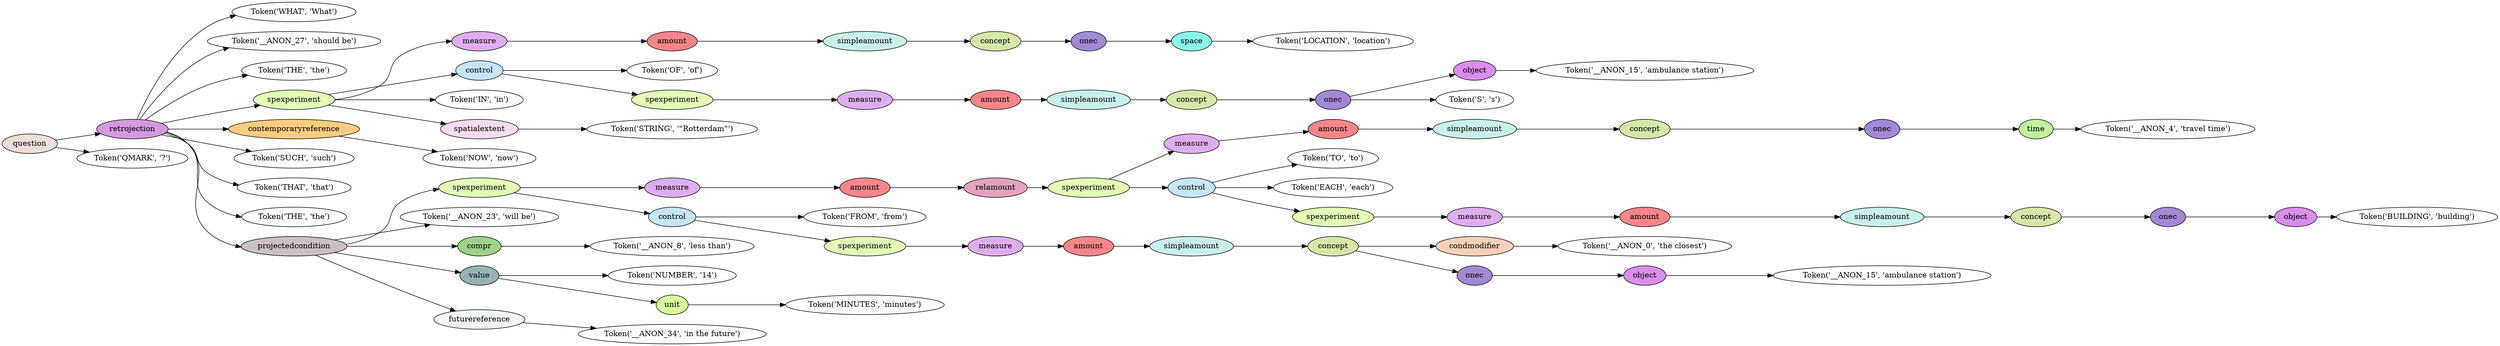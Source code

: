 digraph G {
rankdir=LR;
0 [label="Token('WHAT', 'What')"];
1 [label="Token('__ANON_27', 'should be')"];
2 [label="Token('THE', 'the')"];
3 [label="Token('LOCATION', 'location')"];
4 [fillcolor="#8afaea", label=space, style=filled];
4 -> 3;
5 [fillcolor="#a388d5", label=onec, style=filled];
5 -> 4;
6 [fillcolor="#d5e8a8", label=concept, style=filled];
6 -> 5;
7 [fillcolor="#c9f1ec", label=simpleamount, style=filled];
7 -> 6;
8 [fillcolor="#f6868a", label=amount, style=filled];
8 -> 7;
9 [fillcolor="#deaef0", label=measure, style=filled];
9 -> 8;
10 [label="Token('OF', 'of')"];
11 [label="Token('__ANON_15', 'ambulance station')"];
12 [fillcolor="#d98eec", label=object, style=filled];
12 -> 11;
13 [label="Token('S', 's')"];
14 [fillcolor="#a388d5", label=onec, style=filled];
14 -> 12;
14 -> 13;
15 [fillcolor="#d5e8a8", label=concept, style=filled];
15 -> 14;
16 [fillcolor="#c9f1ec", label=simpleamount, style=filled];
16 -> 15;
17 [fillcolor="#f6868a", label=amount, style=filled];
17 -> 16;
18 [fillcolor="#deaef0", label=measure, style=filled];
18 -> 17;
19 [fillcolor="#e2ffb7", label=spexperiment, style=filled];
19 -> 18;
20 [fillcolor="#c7e5fb", label=control, style=filled];
20 -> 10;
20 -> 19;
21 [label="Token('IN', 'in')"];
22 [label="Token('STRING', '\"Rotterdam\"')"];
23 [fillcolor="#f7dcf1", label=spatialextent, style=filled];
23 -> 22;
24 [fillcolor="#e2ffb7", label=spexperiment, style=filled];
24 -> 9;
24 -> 20;
24 -> 21;
24 -> 23;
25 [label="Token('NOW', 'now')"];
26 [fillcolor="#ffcd81", label=contemporaryreference, style=filled];
26 -> 25;
27 [label="Token('SUCH', 'such')"];
28 [label="Token('THAT', 'that')"];
29 [label="Token('THE', 'the')"];
30 [label="Token('__ANON_4', 'travel time')"];
31 [fillcolor="#c0f0a0", label=time, style=filled];
31 -> 30;
32 [fillcolor="#a388d5", label=onec, style=filled];
32 -> 31;
33 [fillcolor="#d5e8a8", label=concept, style=filled];
33 -> 32;
34 [fillcolor="#c9f1ec", label=simpleamount, style=filled];
34 -> 33;
35 [fillcolor="#f6868a", label=amount, style=filled];
35 -> 34;
36 [fillcolor="#deaef0", label=measure, style=filled];
36 -> 35;
37 [label="Token('TO', 'to')"];
38 [label="Token('EACH', 'each')"];
39 [label="Token('BUILDING', 'building')"];
40 [fillcolor="#d98eec", label=object, style=filled];
40 -> 39;
41 [fillcolor="#a388d5", label=onec, style=filled];
41 -> 40;
42 [fillcolor="#d5e8a8", label=concept, style=filled];
42 -> 41;
43 [fillcolor="#c9f1ec", label=simpleamount, style=filled];
43 -> 42;
44 [fillcolor="#f6868a", label=amount, style=filled];
44 -> 43;
45 [fillcolor="#deaef0", label=measure, style=filled];
45 -> 44;
46 [fillcolor="#e2ffb7", label=spexperiment, style=filled];
46 -> 45;
47 [fillcolor="#c7e5fb", label=control, style=filled];
47 -> 37;
47 -> 38;
47 -> 46;
48 [fillcolor="#e2ffb7", label=spexperiment, style=filled];
48 -> 36;
48 -> 47;
49 [fillcolor="#e2a3c0", label=relamount, style=filled];
49 -> 48;
50 [fillcolor="#f6868a", label=amount, style=filled];
50 -> 49;
51 [fillcolor="#deaef0", label=measure, style=filled];
51 -> 50;
52 [label="Token('FROM', 'from')"];
53 [label="Token('__ANON_0', 'the closest')"];
54 [fillcolor="#f8d1b8", label=condmodifier, style=filled];
54 -> 53;
55 [label="Token('__ANON_15', 'ambulance station')"];
56 [fillcolor="#d98eec", label=object, style=filled];
56 -> 55;
57 [fillcolor="#a388d5", label=onec, style=filled];
57 -> 56;
58 [fillcolor="#d5e8a8", label=concept, style=filled];
58 -> 54;
58 -> 57;
59 [fillcolor="#c9f1ec", label=simpleamount, style=filled];
59 -> 58;
60 [fillcolor="#f6868a", label=amount, style=filled];
60 -> 59;
61 [fillcolor="#deaef0", label=measure, style=filled];
61 -> 60;
62 [fillcolor="#e2ffb7", label=spexperiment, style=filled];
62 -> 61;
63 [fillcolor="#c7e5fb", label=control, style=filled];
63 -> 52;
63 -> 62;
64 [fillcolor="#e2ffb7", label=spexperiment, style=filled];
64 -> 51;
64 -> 63;
65 [label="Token('__ANON_23', 'will be')"];
66 [label="Token('__ANON_8', 'less than')"];
67 [fillcolor="#a0d18b", label=compr, style=filled];
67 -> 66;
68 [label="Token('NUMBER', '14')"];
69 [label="Token('MINUTES', 'minutes')"];
70 [fillcolor="#d9fe9c", label=unit, style=filled];
70 -> 69;
71 [fillcolor="#95b4b2", label=value, style=filled];
71 -> 68;
71 -> 70;
72 [label="Token('__ANON_34', 'in the future')"];
73 [fillcolor="#f0f8fd", label=futurereference, style=filled];
73 -> 72;
74 [fillcolor="#cbc1c3", label=projectedcondition, style=filled];
74 -> 64;
74 -> 65;
74 -> 67;
74 -> 71;
74 -> 73;
75 [fillcolor="#d599e0", label=retrojection, style=filled];
75 -> 0;
75 -> 1;
75 -> 2;
75 -> 24;
75 -> 26;
75 -> 27;
75 -> 28;
75 -> 29;
75 -> 74;
76 [label="Token('QMARK', '?')"];
77 [fillcolor="#f0ded8", label=question, style=filled];
77 -> 75;
77 -> 76;
}
